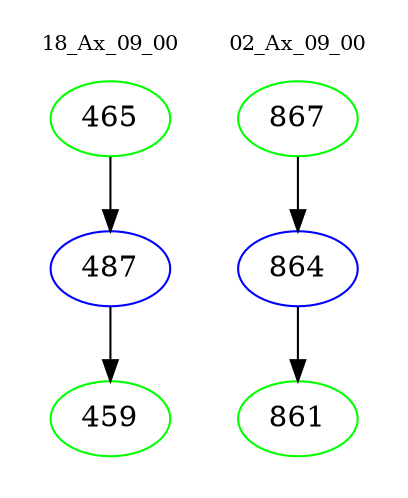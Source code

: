 digraph{
subgraph cluster_0 {
color = white
label = "18_Ax_09_00";
fontsize=10;
T0_465 [label="465", color="green"]
T0_465 -> T0_487 [color="black"]
T0_487 [label="487", color="blue"]
T0_487 -> T0_459 [color="black"]
T0_459 [label="459", color="green"]
}
subgraph cluster_1 {
color = white
label = "02_Ax_09_00";
fontsize=10;
T1_867 [label="867", color="green"]
T1_867 -> T1_864 [color="black"]
T1_864 [label="864", color="blue"]
T1_864 -> T1_861 [color="black"]
T1_861 [label="861", color="green"]
}
}
